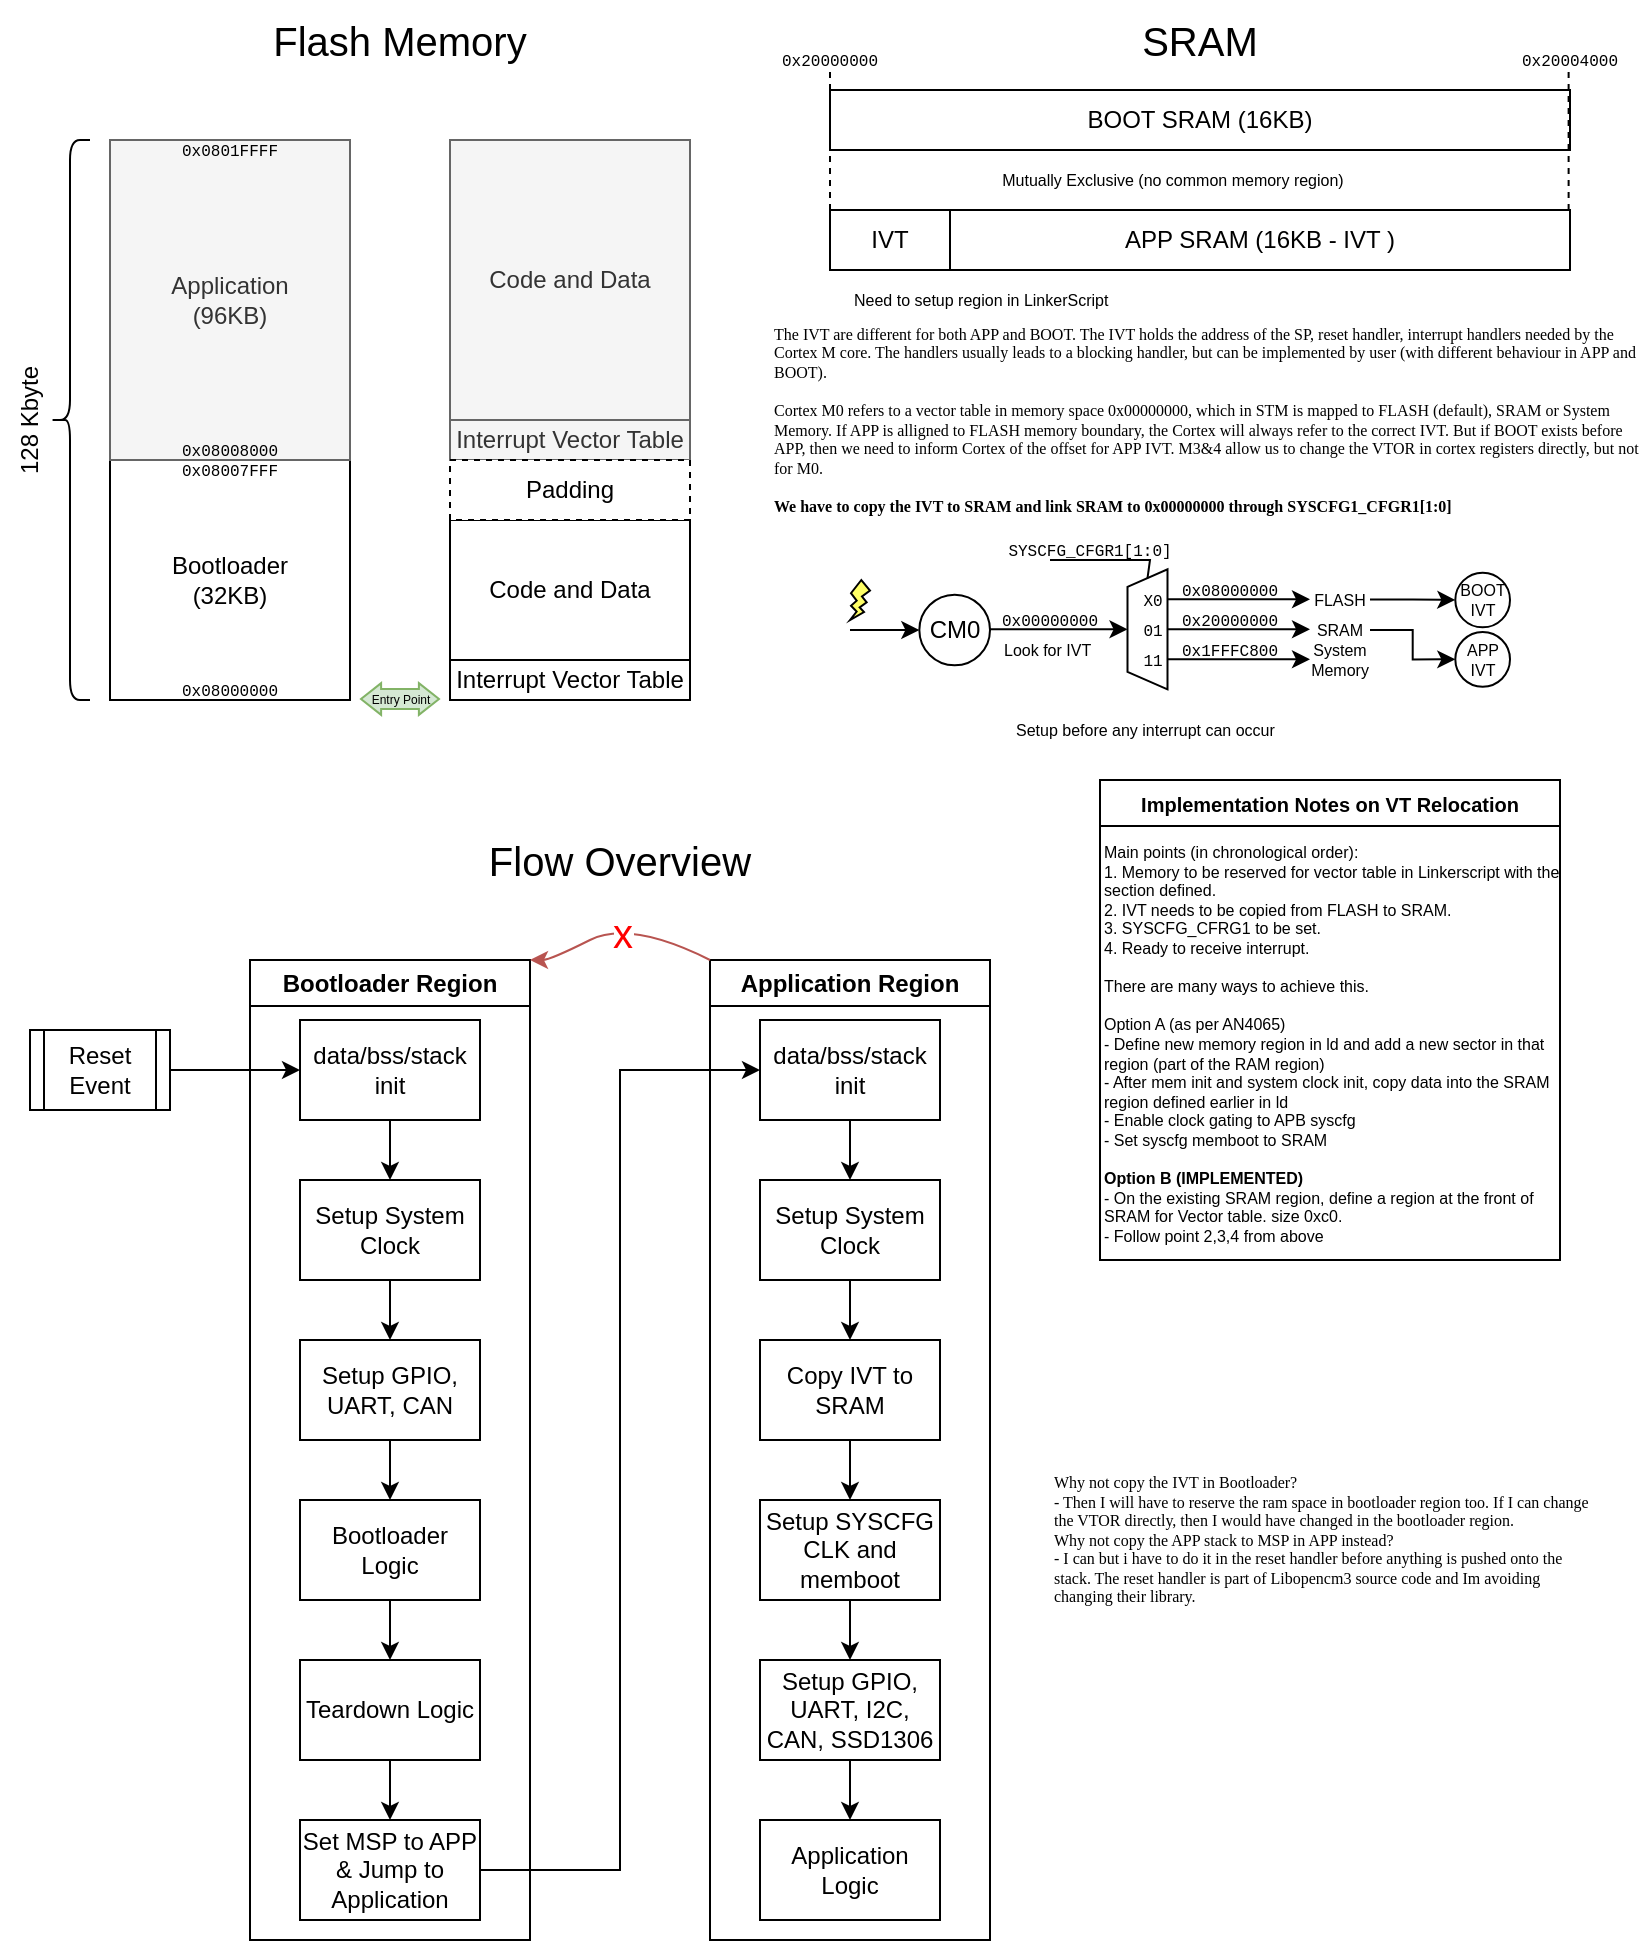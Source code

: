 <mxfile version="22.1.7" type="google" pages="2">
  <diagram name="Page-1" id="L8v-k4GA8zyhKXHsQq-C">
    <mxGraphModel grid="1" page="1" gridSize="10" guides="1" tooltips="1" connect="1" arrows="1" fold="1" pageScale="1" pageWidth="850" pageHeight="1100" math="0" shadow="0">
      <root>
        <mxCell id="0" />
        <mxCell id="1" parent="0" />
        <mxCell id="6ljWVKHkdT2M4jzvHkVH-1" value="Bootloader&lt;br&gt;(32KB)" style="whiteSpace=wrap;html=1;" vertex="1" parent="1">
          <mxGeometry x="80" y="260" width="120" height="120" as="geometry" />
        </mxCell>
        <mxCell id="6ljWVKHkdT2M4jzvHkVH-2" value="Flash Memory" style="text;html=1;strokeColor=none;fillColor=none;align=center;verticalAlign=middle;whiteSpace=wrap;rounded=0;fontSize=20;" vertex="1" parent="1">
          <mxGeometry x="150" y="30" width="150" height="40" as="geometry" />
        </mxCell>
        <mxCell id="6ljWVKHkdT2M4jzvHkVH-3" value="Application&lt;br&gt;(96KB)" style="whiteSpace=wrap;html=1;fillColor=#f5f5f5;fontColor=#333333;strokeColor=#666666;" vertex="1" parent="1">
          <mxGeometry x="80" y="100" width="120" height="160" as="geometry" />
        </mxCell>
        <mxCell id="6ljWVKHkdT2M4jzvHkVH-5" value="0x08000000" style="text;html=1;strokeColor=none;fillColor=none;align=center;verticalAlign=middle;whiteSpace=wrap;rounded=0;fontFamily=Courier New;fontSize=8;" vertex="1" parent="1">
          <mxGeometry x="110" y="360" width="60" height="30" as="geometry" />
        </mxCell>
        <mxCell id="6ljWVKHkdT2M4jzvHkVH-10" value="" style="shape=curlyBracket;whiteSpace=wrap;html=1;rounded=1;labelPosition=left;verticalLabelPosition=middle;align=right;verticalAlign=middle;" vertex="1" parent="1">
          <mxGeometry x="50" y="100" width="20" height="280" as="geometry" />
        </mxCell>
        <mxCell id="6ljWVKHkdT2M4jzvHkVH-9" value="0x0801FFFF" style="text;html=1;strokeColor=none;fillColor=none;align=center;verticalAlign=middle;whiteSpace=wrap;rounded=0;fontFamily=Courier New;fontSize=8;" vertex="1" parent="1">
          <mxGeometry x="110" y="90" width="60" height="30" as="geometry" />
        </mxCell>
        <mxCell id="6ljWVKHkdT2M4jzvHkVH-13" value="128 Kbyte" style="text;html=1;strokeColor=none;fillColor=none;align=center;verticalAlign=middle;whiteSpace=wrap;rounded=0;rotation=-90;" vertex="1" parent="1">
          <mxGeometry x="10" y="225" width="60" height="30" as="geometry" />
        </mxCell>
        <mxCell id="6ljWVKHkdT2M4jzvHkVH-14" value="Interrupt Vector Table" style="whiteSpace=wrap;html=1;fillColor=#f5f5f5;fontColor=#333333;strokeColor=#666666;" vertex="1" parent="1">
          <mxGeometry x="250" y="240" width="120" height="20" as="geometry" />
        </mxCell>
        <mxCell id="6ljWVKHkdT2M4jzvHkVH-15" value="Code and Data" style="whiteSpace=wrap;html=1;fillColor=#f5f5f5;fontColor=#333333;strokeColor=#666666;" vertex="1" parent="1">
          <mxGeometry x="250" y="100" width="120" height="140" as="geometry" />
        </mxCell>
        <mxCell id="6ljWVKHkdT2M4jzvHkVH-16" value="Interrupt Vector Table" style="whiteSpace=wrap;html=1;" vertex="1" parent="1">
          <mxGeometry x="250" y="360" width="120" height="20" as="geometry" />
        </mxCell>
        <mxCell id="6ljWVKHkdT2M4jzvHkVH-17" value="Code and Data" style="whiteSpace=wrap;html=1;" vertex="1" parent="1">
          <mxGeometry x="250" y="290" width="120" height="70" as="geometry" />
        </mxCell>
        <mxCell id="6ljWVKHkdT2M4jzvHkVH-18" value="Padding" style="whiteSpace=wrap;html=1;dashed=1;" vertex="1" parent="1">
          <mxGeometry x="250" y="260" width="120" height="30" as="geometry" />
        </mxCell>
        <mxCell id="6ljWVKHkdT2M4jzvHkVH-19" value="" style="shape=flexArrow;endArrow=classic;html=1;rounded=0;endWidth=4.848;endSize=3.018;fillColor=#d5e8d4;strokeColor=#82b366;startArrow=block;startWidth=4.848;startSize=3.018;" edge="1" parent="1">
          <mxGeometry width="50" height="50" relative="1" as="geometry">
            <mxPoint x="245" y="379.49" as="sourcePoint" />
            <mxPoint x="205" y="379.49" as="targetPoint" />
          </mxGeometry>
        </mxCell>
        <mxCell id="6ljWVKHkdT2M4jzvHkVH-20" value="&lt;font style=&quot;font-size: 6px;&quot;&gt;Entry Point&lt;/font&gt;" style="edgeLabel;html=1;align=center;verticalAlign=middle;resizable=0;points=[];labelBackgroundColor=none;" connectable="0" vertex="1" parent="6ljWVKHkdT2M4jzvHkVH-19">
          <mxGeometry x="0.032" y="-2" relative="1" as="geometry">
            <mxPoint as="offset" />
          </mxGeometry>
        </mxCell>
        <mxCell id="QN8Zc_zHYGFrYNp_f-iq-1" value="0x08007FFF" style="text;html=1;strokeColor=none;fillColor=none;align=center;verticalAlign=middle;whiteSpace=wrap;rounded=0;fontFamily=Courier New;fontSize=8;" vertex="1" parent="1">
          <mxGeometry x="110" y="250" width="60" height="30" as="geometry" />
        </mxCell>
        <mxCell id="QN8Zc_zHYGFrYNp_f-iq-2" value="0x08008000" style="text;html=1;strokeColor=none;fillColor=none;align=center;verticalAlign=middle;whiteSpace=wrap;rounded=0;fontFamily=Courier New;fontSize=8;" vertex="1" parent="1">
          <mxGeometry x="110" y="240" width="60" height="30" as="geometry" />
        </mxCell>
        <mxCell id="QN8Zc_zHYGFrYNp_f-iq-11" value="&lt;font style=&quot;font-size: 8px;&quot;&gt;&lt;font style=&quot;font-size: 8px;&quot;&gt;The IVT are different for both APP and BOOT. The IVT holds the address of the SP, reset handler, interrupt handlers needed by the Cortex M core. The handlers usually leads to a blocking handler, but can be implemented by user (with different behaviour in APP and BOOT).&amp;nbsp;&lt;/font&gt;&lt;br style=&quot;font-size: 8px;&quot;&gt;&lt;br style=&quot;font-size: 8px;&quot;&gt;Cortex M0 refers to a vector table in memory space 0x00000000, which in STM is mapped to FLASH (default), SRAM or System Memory. If APP is alligned to FLASH memory boundary, the Cortex will always refer to the correct IVT. But if BOOT exists before APP, then we need to inform Cortex of the offset for APP IVT. M3&amp;amp;4 allow us to change the VTOR in cortex registers directly, but not for M0.&lt;br style=&quot;font-size: 8px;&quot;&gt;&lt;br style=&quot;font-size: 8px;&quot;&gt;&lt;b style=&quot;font-size: 8px;&quot;&gt;We have to copy the IVT to SRAM and link SRAM to 0x00000000 through SYSCFG1_CFGR1[1:0]&lt;/b&gt;&lt;/font&gt;" style="text;html=1;strokeColor=none;fillColor=none;align=left;verticalAlign=middle;whiteSpace=wrap;rounded=0;fontFamily=Verdana;fontSize=8;" vertex="1" parent="1">
          <mxGeometry x="410" y="190" width="440" height="100" as="geometry" />
        </mxCell>
        <mxCell id="QN8Zc_zHYGFrYNp_f-iq-12" value="BOOT SRAM (16KB)" style="rounded=0;whiteSpace=wrap;html=1;" vertex="1" parent="1">
          <mxGeometry x="440" y="75" width="370" height="30" as="geometry" />
        </mxCell>
        <mxCell id="QN8Zc_zHYGFrYNp_f-iq-13" value="APP SRAM (16KB - IVT )" style="rounded=0;whiteSpace=wrap;html=1;" vertex="1" parent="1">
          <mxGeometry x="500" y="135" width="310" height="30" as="geometry" />
        </mxCell>
        <mxCell id="QN8Zc_zHYGFrYNp_f-iq-15" value="IVT" style="rounded=0;whiteSpace=wrap;html=1;" vertex="1" parent="1">
          <mxGeometry x="440" y="135" width="60" height="30" as="geometry" />
        </mxCell>
        <mxCell id="QN8Zc_zHYGFrYNp_f-iq-18" value="Mutually Exclusive (no common memory region)" style="text;html=1;strokeColor=none;fillColor=none;align=center;verticalAlign=middle;whiteSpace=wrap;rounded=0;fontSize=8;" vertex="1" parent="1">
          <mxGeometry x="480" y="105" width="262.5" height="30" as="geometry" />
        </mxCell>
        <mxCell id="QN8Zc_zHYGFrYNp_f-iq-19" value="" style="shape=image;html=1;verticalAlign=top;verticalLabelPosition=bottom;labelBackgroundColor=#ffffff;imageAspect=0;aspect=fixed;image=https://cdn0.iconfinder.com/data/icons/math-business-icon-set/93/1_9-128.png" vertex="1" parent="1">
          <mxGeometry x="440" y="175" width="10" height="10" as="geometry" />
        </mxCell>
        <mxCell id="QN8Zc_zHYGFrYNp_f-iq-20" value="Need to setup region in LinkerScript" style="text;html=1;strokeColor=none;fillColor=none;align=left;verticalAlign=middle;whiteSpace=wrap;rounded=0;fontSize=8;" vertex="1" parent="1">
          <mxGeometry x="450" y="175" width="170" height="10" as="geometry" />
        </mxCell>
        <mxCell id="QN8Zc_zHYGFrYNp_f-iq-21" value="SRAM" style="text;html=1;strokeColor=none;fillColor=none;align=center;verticalAlign=middle;whiteSpace=wrap;rounded=0;fontSize=20;" vertex="1" parent="1">
          <mxGeometry x="550" y="30" width="150" height="40" as="geometry" />
        </mxCell>
        <mxCell id="QN8Zc_zHYGFrYNp_f-iq-22" value="Flow Overview" style="text;html=1;strokeColor=none;fillColor=none;align=center;verticalAlign=middle;whiteSpace=wrap;rounded=0;fontSize=20;" vertex="1" parent="1">
          <mxGeometry x="260" y="440" width="150" height="40" as="geometry" />
        </mxCell>
        <mxCell id="QN8Zc_zHYGFrYNp_f-iq-23" value="" style="endArrow=none;dashed=1;html=1;rounded=0;exitX=0;exitY=0;exitDx=0;exitDy=0;" edge="1" parent="1" source="QN8Zc_zHYGFrYNp_f-iq-15">
          <mxGeometry width="50" height="50" relative="1" as="geometry">
            <mxPoint x="410" y="55" as="sourcePoint" />
            <mxPoint x="440" y="65" as="targetPoint" />
          </mxGeometry>
        </mxCell>
        <mxCell id="QN8Zc_zHYGFrYNp_f-iq-24" value="" style="endArrow=none;dashed=1;html=1;rounded=0;exitX=0;exitY=0;exitDx=0;exitDy=0;" edge="1" parent="1">
          <mxGeometry width="50" height="50" relative="1" as="geometry">
            <mxPoint x="809.31" y="135" as="sourcePoint" />
            <mxPoint x="809.31" y="65" as="targetPoint" />
          </mxGeometry>
        </mxCell>
        <mxCell id="QN8Zc_zHYGFrYNp_f-iq-25" value="0x20000000" style="text;html=1;strokeColor=none;fillColor=none;align=center;verticalAlign=middle;whiteSpace=wrap;rounded=0;fontFamily=Courier New;fontSize=8;" vertex="1" parent="1">
          <mxGeometry x="410" y="45" width="60" height="30" as="geometry" />
        </mxCell>
        <mxCell id="QN8Zc_zHYGFrYNp_f-iq-26" value="0x20004000" style="text;html=1;strokeColor=none;fillColor=none;align=center;verticalAlign=middle;whiteSpace=wrap;rounded=0;fontFamily=Courier New;fontSize=8;" vertex="1" parent="1">
          <mxGeometry x="780" y="45" width="60" height="30" as="geometry" />
        </mxCell>
        <mxCell id="QN8Zc_zHYGFrYNp_f-iq-27" value="" style="shape=trapezoid;perimeter=trapezoidPerimeter;whiteSpace=wrap;html=1;fixedSize=1;rotation=90;direction=west;size=8.75;" vertex="1" parent="1">
          <mxGeometry x="568.75" y="334.67" width="60" height="20" as="geometry" />
        </mxCell>
        <mxCell id="QN8Zc_zHYGFrYNp_f-iq-32" value="" style="endArrow=none;html=1;rounded=0;entryX=0.25;entryY=1;entryDx=0;entryDy=0;startArrow=classic;startFill=1;endFill=0;" edge="1" parent="1" target="QN8Zc_zHYGFrYNp_f-iq-27">
          <mxGeometry width="50" height="50" relative="1" as="geometry">
            <mxPoint x="680" y="359.67" as="sourcePoint" />
            <mxPoint x="543.75" y="309.67" as="targetPoint" />
          </mxGeometry>
        </mxCell>
        <mxCell id="QN8Zc_zHYGFrYNp_f-iq-33" value="" style="endArrow=none;html=1;rounded=0;entryX=0.5;entryY=1;entryDx=0;entryDy=0;startArrow=classic;startFill=1;endFill=0;" edge="1" parent="1" target="QN8Zc_zHYGFrYNp_f-iq-27">
          <mxGeometry width="50" height="50" relative="1" as="geometry">
            <mxPoint x="680" y="344.67" as="sourcePoint" />
            <mxPoint x="588.75" y="349.67" as="targetPoint" />
          </mxGeometry>
        </mxCell>
        <mxCell id="QN8Zc_zHYGFrYNp_f-iq-34" value="" style="endArrow=none;html=1;rounded=0;entryX=0.75;entryY=1;entryDx=0;entryDy=0;startArrow=classic;startFill=1;endFill=0;" edge="1" parent="1" target="QN8Zc_zHYGFrYNp_f-iq-27">
          <mxGeometry width="50" height="50" relative="1" as="geometry">
            <mxPoint x="680" y="329.67" as="sourcePoint" />
            <mxPoint x="573.75" y="359.67" as="targetPoint" />
          </mxGeometry>
        </mxCell>
        <mxCell id="QN8Zc_zHYGFrYNp_f-iq-35" value="" style="endArrow=none;html=1;rounded=0;startArrow=classic;startFill=1;endFill=0;exitX=0.5;exitY=0;exitDx=0;exitDy=0;" edge="1" parent="1" source="QN8Zc_zHYGFrYNp_f-iq-27">
          <mxGeometry width="50" height="50" relative="1" as="geometry">
            <mxPoint x="581" y="344.57" as="sourcePoint" />
            <mxPoint x="520" y="344.67" as="targetPoint" />
          </mxGeometry>
        </mxCell>
        <mxCell id="QN8Zc_zHYGFrYNp_f-iq-36" value="0x00000000" style="text;html=1;strokeColor=none;fillColor=none;align=center;verticalAlign=middle;whiteSpace=wrap;rounded=0;fontFamily=Courier New;fontSize=8;" vertex="1" parent="1">
          <mxGeometry x="520" y="334.67" width="60" height="10" as="geometry" />
        </mxCell>
        <mxCell id="QN8Zc_zHYGFrYNp_f-iq-40" value="0x08000000" style="text;html=1;strokeColor=none;fillColor=none;align=center;verticalAlign=middle;whiteSpace=wrap;rounded=0;fontFamily=Courier New;fontSize=8;" vertex="1" parent="1">
          <mxGeometry x="610" y="320" width="60" height="10" as="geometry" />
        </mxCell>
        <mxCell id="QN8Zc_zHYGFrYNp_f-iq-41" value="0x20000000" style="text;html=1;strokeColor=none;fillColor=none;align=center;verticalAlign=middle;whiteSpace=wrap;rounded=0;fontFamily=Courier New;fontSize=8;" vertex="1" parent="1">
          <mxGeometry x="610" y="334.67" width="60" height="10" as="geometry" />
        </mxCell>
        <mxCell id="QN8Zc_zHYGFrYNp_f-iq-42" value="0x1FFFC800" style="text;html=1;strokeColor=none;fillColor=none;align=center;verticalAlign=middle;whiteSpace=wrap;rounded=0;fontFamily=Courier New;fontSize=8;" vertex="1" parent="1">
          <mxGeometry x="610" y="350" width="60" height="10" as="geometry" />
        </mxCell>
        <mxCell id="QN8Zc_zHYGFrYNp_f-iq-61" style="edgeStyle=orthogonalEdgeStyle;rounded=0;orthogonalLoop=1;jettySize=auto;html=1;entryX=0;entryY=0.5;entryDx=0;entryDy=0;" edge="1" parent="1" source="QN8Zc_zHYGFrYNp_f-iq-43" target="QN8Zc_zHYGFrYNp_f-iq-64">
          <mxGeometry relative="1" as="geometry">
            <mxPoint x="730" y="330" as="targetPoint" />
          </mxGeometry>
        </mxCell>
        <mxCell id="QN8Zc_zHYGFrYNp_f-iq-43" value="FLASH" style="text;html=1;strokeColor=none;fillColor=none;align=center;verticalAlign=middle;whiteSpace=wrap;rounded=0;fontSize=8;" vertex="1" parent="1">
          <mxGeometry x="680" y="324.67" width="30" height="10" as="geometry" />
        </mxCell>
        <mxCell id="QN8Zc_zHYGFrYNp_f-iq-66" style="edgeStyle=orthogonalEdgeStyle;rounded=0;orthogonalLoop=1;jettySize=auto;html=1;entryX=0;entryY=0.5;entryDx=0;entryDy=0;" edge="1" parent="1" source="QN8Zc_zHYGFrYNp_f-iq-44" target="QN8Zc_zHYGFrYNp_f-iq-65">
          <mxGeometry relative="1" as="geometry" />
        </mxCell>
        <mxCell id="QN8Zc_zHYGFrYNp_f-iq-44" value="SRAM" style="text;html=1;strokeColor=none;fillColor=none;align=center;verticalAlign=middle;whiteSpace=wrap;rounded=0;fontSize=8;" vertex="1" parent="1">
          <mxGeometry x="680" y="340" width="30" height="10" as="geometry" />
        </mxCell>
        <mxCell id="QN8Zc_zHYGFrYNp_f-iq-45" value="System Memory" style="text;html=1;strokeColor=none;fillColor=none;align=center;verticalAlign=middle;whiteSpace=wrap;rounded=0;fontSize=8;" vertex="1" parent="1">
          <mxGeometry x="680" y="354.67" width="30" height="10" as="geometry" />
        </mxCell>
        <mxCell id="QN8Zc_zHYGFrYNp_f-iq-46" value="" style="endArrow=none;html=1;rounded=0;entryX=1;entryY=0.5;entryDx=0;entryDy=0;" edge="1" parent="1" target="QN8Zc_zHYGFrYNp_f-iq-27">
          <mxGeometry width="50" height="50" relative="1" as="geometry">
            <mxPoint x="550" y="310" as="sourcePoint" />
            <mxPoint x="570" y="380" as="targetPoint" />
            <Array as="points">
              <mxPoint x="600" y="310" />
            </Array>
          </mxGeometry>
        </mxCell>
        <mxCell id="QN8Zc_zHYGFrYNp_f-iq-47" value="SYSCFG_CFGR1[1:0]" style="text;html=1;strokeColor=none;fillColor=none;align=center;verticalAlign=middle;whiteSpace=wrap;rounded=0;fontFamily=Courier New;fontSize=8;" vertex="1" parent="1">
          <mxGeometry x="540" y="300" width="60" height="10" as="geometry" />
        </mxCell>
        <mxCell id="QN8Zc_zHYGFrYNp_f-iq-48" value="X0" style="text;html=1;strokeColor=none;fillColor=none;align=center;verticalAlign=middle;whiteSpace=wrap;rounded=0;fontFamily=Courier New;fontSize=8;" vertex="1" parent="1">
          <mxGeometry x="593.13" y="324.67" width="16.87" height="10" as="geometry" />
        </mxCell>
        <mxCell id="QN8Zc_zHYGFrYNp_f-iq-49" value="01" style="text;html=1;strokeColor=none;fillColor=none;align=center;verticalAlign=middle;whiteSpace=wrap;rounded=0;fontFamily=Courier New;fontSize=8;" vertex="1" parent="1">
          <mxGeometry x="593.13" y="339.67" width="16.87" height="10" as="geometry" />
        </mxCell>
        <mxCell id="QN8Zc_zHYGFrYNp_f-iq-50" value="11" style="text;html=1;strokeColor=none;fillColor=none;align=center;verticalAlign=middle;whiteSpace=wrap;rounded=0;fontFamily=Courier New;fontSize=8;" vertex="1" parent="1">
          <mxGeometry x="593.13" y="354.67" width="16.87" height="10" as="geometry" />
        </mxCell>
        <mxCell id="QN8Zc_zHYGFrYNp_f-iq-51" value="CM0" style="ellipse;whiteSpace=wrap;html=1;aspect=fixed;" vertex="1" parent="1">
          <mxGeometry x="484.67" y="327.33" width="35.33" height="35.33" as="geometry" />
        </mxCell>
        <mxCell id="QN8Zc_zHYGFrYNp_f-iq-52" value="" style="endArrow=classic;html=1;rounded=0;entryX=0;entryY=0.5;entryDx=0;entryDy=0;" edge="1" parent="1" target="QN8Zc_zHYGFrYNp_f-iq-51">
          <mxGeometry width="50" height="50" relative="1" as="geometry">
            <mxPoint x="450" y="345" as="sourcePoint" />
            <mxPoint x="460" y="327.33" as="targetPoint" />
          </mxGeometry>
        </mxCell>
        <mxCell id="QN8Zc_zHYGFrYNp_f-iq-53" value="" style="verticalLabelPosition=bottom;verticalAlign=top;html=1;shape=mxgraph.basic.flash;fillColor=#FFFF66;" vertex="1" parent="1">
          <mxGeometry x="450" y="320" width="10" height="20" as="geometry" />
        </mxCell>
        <mxCell id="QN8Zc_zHYGFrYNp_f-iq-54" value="Look for IVT" style="text;html=1;strokeColor=none;fillColor=none;align=left;verticalAlign=middle;whiteSpace=wrap;rounded=0;fontSize=8;" vertex="1" parent="1">
          <mxGeometry x="525" y="349.67" width="50" height="10" as="geometry" />
        </mxCell>
        <mxCell id="QN8Zc_zHYGFrYNp_f-iq-64" value="BOOT&lt;br style=&quot;font-size: 8px;&quot;&gt;IVT" style="ellipse;whiteSpace=wrap;html=1;aspect=fixed;fontSize=8;" vertex="1" parent="1">
          <mxGeometry x="752.66" y="316.33" width="27.34" height="27.34" as="geometry" />
        </mxCell>
        <mxCell id="QN8Zc_zHYGFrYNp_f-iq-65" value="APP&lt;br style=&quot;font-size: 8px;&quot;&gt;IVT" style="ellipse;whiteSpace=wrap;html=1;aspect=fixed;fontSize=8;" vertex="1" parent="1">
          <mxGeometry x="752.66" y="346" width="27.34" height="27.34" as="geometry" />
        </mxCell>
        <mxCell id="QN8Zc_zHYGFrYNp_f-iq-68" value="" style="shape=image;html=1;verticalAlign=top;verticalLabelPosition=bottom;labelBackgroundColor=#ffffff;imageAspect=0;aspect=fixed;image=https://cdn0.iconfinder.com/data/icons/math-business-icon-set/93/1_9-128.png" vertex="1" parent="1">
          <mxGeometry x="521.25" y="390" width="10" height="10" as="geometry" />
        </mxCell>
        <mxCell id="QN8Zc_zHYGFrYNp_f-iq-69" value="Setup before any interrupt can occur" style="text;html=1;strokeColor=none;fillColor=none;align=left;verticalAlign=middle;whiteSpace=wrap;rounded=0;fontSize=8;" vertex="1" parent="1">
          <mxGeometry x="531.25" y="390" width="198.75" height="10" as="geometry" />
        </mxCell>
        <mxCell id="QN8Zc_zHYGFrYNp_f-iq-117" style="edgeStyle=orthogonalEdgeStyle;rounded=0;orthogonalLoop=1;jettySize=auto;html=1;entryX=0;entryY=0.5;entryDx=0;entryDy=0;exitX=1;exitY=0.5;exitDx=0;exitDy=0;" edge="1" parent="1" source="QN8Zc_zHYGFrYNp_f-iq-70" target="QN8Zc_zHYGFrYNp_f-iq-111">
          <mxGeometry relative="1" as="geometry">
            <Array as="points">
              <mxPoint x="110" y="565" />
            </Array>
          </mxGeometry>
        </mxCell>
        <mxCell id="QN8Zc_zHYGFrYNp_f-iq-70" value="Reset Event" style="shape=process;whiteSpace=wrap;html=1;backgroundOutline=1;" vertex="1" parent="1">
          <mxGeometry x="40" y="545" width="70" height="40" as="geometry" />
        </mxCell>
        <mxCell id="QN8Zc_zHYGFrYNp_f-iq-71" value="Bootloader Region" style="swimlane;whiteSpace=wrap;html=1;" vertex="1" parent="1">
          <mxGeometry x="150" y="510" width="140" height="490" as="geometry">
            <mxRectangle x="230" y="500" width="150" height="30" as="alternateBounds" />
          </mxGeometry>
        </mxCell>
        <mxCell id="QN8Zc_zHYGFrYNp_f-iq-78" style="edgeStyle=orthogonalEdgeStyle;rounded=0;orthogonalLoop=1;jettySize=auto;html=1;entryX=0.5;entryY=0;entryDx=0;entryDy=0;" edge="1" parent="QN8Zc_zHYGFrYNp_f-iq-71" source="QN8Zc_zHYGFrYNp_f-iq-73" target="QN8Zc_zHYGFrYNp_f-iq-74">
          <mxGeometry relative="1" as="geometry" />
        </mxCell>
        <mxCell id="QN8Zc_zHYGFrYNp_f-iq-73" value="Setup System Clock" style="rounded=0;whiteSpace=wrap;html=1;" vertex="1" parent="QN8Zc_zHYGFrYNp_f-iq-71">
          <mxGeometry x="25" y="110" width="90" height="50" as="geometry" />
        </mxCell>
        <mxCell id="QN8Zc_zHYGFrYNp_f-iq-79" style="edgeStyle=orthogonalEdgeStyle;rounded=0;orthogonalLoop=1;jettySize=auto;html=1;entryX=0.5;entryY=0;entryDx=0;entryDy=0;" edge="1" parent="QN8Zc_zHYGFrYNp_f-iq-71" source="QN8Zc_zHYGFrYNp_f-iq-74" target="QN8Zc_zHYGFrYNp_f-iq-75">
          <mxGeometry relative="1" as="geometry" />
        </mxCell>
        <mxCell id="QN8Zc_zHYGFrYNp_f-iq-74" value="Setup GPIO, UART, CAN" style="rounded=0;whiteSpace=wrap;html=1;" vertex="1" parent="QN8Zc_zHYGFrYNp_f-iq-71">
          <mxGeometry x="25" y="190" width="90" height="50" as="geometry" />
        </mxCell>
        <mxCell id="QN8Zc_zHYGFrYNp_f-iq-80" style="edgeStyle=orthogonalEdgeStyle;rounded=0;orthogonalLoop=1;jettySize=auto;html=1;entryX=0.5;entryY=0;entryDx=0;entryDy=0;" edge="1" parent="QN8Zc_zHYGFrYNp_f-iq-71" source="QN8Zc_zHYGFrYNp_f-iq-75" target="QN8Zc_zHYGFrYNp_f-iq-76">
          <mxGeometry relative="1" as="geometry" />
        </mxCell>
        <mxCell id="QN8Zc_zHYGFrYNp_f-iq-75" value="Bootloader Logic" style="rounded=0;whiteSpace=wrap;html=1;" vertex="1" parent="QN8Zc_zHYGFrYNp_f-iq-71">
          <mxGeometry x="25" y="270" width="90" height="50" as="geometry" />
        </mxCell>
        <mxCell id="QN8Zc_zHYGFrYNp_f-iq-81" style="edgeStyle=orthogonalEdgeStyle;rounded=0;orthogonalLoop=1;jettySize=auto;html=1;" edge="1" parent="QN8Zc_zHYGFrYNp_f-iq-71" source="QN8Zc_zHYGFrYNp_f-iq-76" target="QN8Zc_zHYGFrYNp_f-iq-77">
          <mxGeometry relative="1" as="geometry" />
        </mxCell>
        <mxCell id="QN8Zc_zHYGFrYNp_f-iq-76" value="Teardown Logic" style="rounded=0;whiteSpace=wrap;html=1;" vertex="1" parent="QN8Zc_zHYGFrYNp_f-iq-71">
          <mxGeometry x="25" y="350" width="90" height="50" as="geometry" />
        </mxCell>
        <mxCell id="QN8Zc_zHYGFrYNp_f-iq-77" value="Set MSP to APP &amp;amp; Jump to Application" style="rounded=0;whiteSpace=wrap;html=1;" vertex="1" parent="QN8Zc_zHYGFrYNp_f-iq-71">
          <mxGeometry x="25" y="430" width="90" height="50" as="geometry" />
        </mxCell>
        <mxCell id="QN8Zc_zHYGFrYNp_f-iq-112" style="edgeStyle=orthogonalEdgeStyle;rounded=0;orthogonalLoop=1;jettySize=auto;html=1;entryX=0.5;entryY=0;entryDx=0;entryDy=0;" edge="1" parent="QN8Zc_zHYGFrYNp_f-iq-71" source="QN8Zc_zHYGFrYNp_f-iq-111" target="QN8Zc_zHYGFrYNp_f-iq-73">
          <mxGeometry relative="1" as="geometry" />
        </mxCell>
        <mxCell id="QN8Zc_zHYGFrYNp_f-iq-111" value="data/bss/stack init" style="rounded=0;whiteSpace=wrap;html=1;" vertex="1" parent="QN8Zc_zHYGFrYNp_f-iq-71">
          <mxGeometry x="25" y="30" width="90" height="50" as="geometry" />
        </mxCell>
        <mxCell id="QN8Zc_zHYGFrYNp_f-iq-84" value="Application Region" style="swimlane;whiteSpace=wrap;html=1;" vertex="1" parent="1">
          <mxGeometry x="380" y="510" width="140" height="490" as="geometry">
            <mxRectangle x="460" y="500" width="150" height="30" as="alternateBounds" />
          </mxGeometry>
        </mxCell>
        <mxCell id="QN8Zc_zHYGFrYNp_f-iq-97" style="edgeStyle=orthogonalEdgeStyle;rounded=0;orthogonalLoop=1;jettySize=auto;html=1;entryX=0.5;entryY=0;entryDx=0;entryDy=0;" edge="1" parent="QN8Zc_zHYGFrYNp_f-iq-84" source="QN8Zc_zHYGFrYNp_f-iq-86" target="QN8Zc_zHYGFrYNp_f-iq-96">
          <mxGeometry relative="1" as="geometry" />
        </mxCell>
        <mxCell id="QN8Zc_zHYGFrYNp_f-iq-86" value="Setup System Clock" style="rounded=0;whiteSpace=wrap;html=1;" vertex="1" parent="QN8Zc_zHYGFrYNp_f-iq-84">
          <mxGeometry x="25" y="110" width="90" height="50" as="geometry" />
        </mxCell>
        <mxCell id="QN8Zc_zHYGFrYNp_f-iq-87" style="edgeStyle=orthogonalEdgeStyle;rounded=0;orthogonalLoop=1;jettySize=auto;html=1;entryX=0.5;entryY=0;entryDx=0;entryDy=0;" edge="1" parent="QN8Zc_zHYGFrYNp_f-iq-84" source="QN8Zc_zHYGFrYNp_f-iq-88" target="QN8Zc_zHYGFrYNp_f-iq-90">
          <mxGeometry relative="1" as="geometry" />
        </mxCell>
        <mxCell id="QN8Zc_zHYGFrYNp_f-iq-88" value="Setup GPIO, UART, I2C, CAN, SSD1306" style="rounded=0;whiteSpace=wrap;html=1;" vertex="1" parent="QN8Zc_zHYGFrYNp_f-iq-84">
          <mxGeometry x="25" y="350" width="90" height="50" as="geometry" />
        </mxCell>
        <mxCell id="QN8Zc_zHYGFrYNp_f-iq-90" value="Application Logic" style="rounded=0;whiteSpace=wrap;html=1;" vertex="1" parent="QN8Zc_zHYGFrYNp_f-iq-84">
          <mxGeometry x="25" y="430" width="90" height="50" as="geometry" />
        </mxCell>
        <mxCell id="QN8Zc_zHYGFrYNp_f-iq-95" style="edgeStyle=orthogonalEdgeStyle;rounded=0;orthogonalLoop=1;jettySize=auto;html=1;entryX=0.5;entryY=0;entryDx=0;entryDy=0;" edge="1" parent="QN8Zc_zHYGFrYNp_f-iq-84" source="QN8Zc_zHYGFrYNp_f-iq-94" target="QN8Zc_zHYGFrYNp_f-iq-88">
          <mxGeometry relative="1" as="geometry" />
        </mxCell>
        <mxCell id="QN8Zc_zHYGFrYNp_f-iq-94" value="Setup SYSCFG CLK and memboot" style="rounded=0;whiteSpace=wrap;html=1;" vertex="1" parent="QN8Zc_zHYGFrYNp_f-iq-84">
          <mxGeometry x="25" y="270" width="90" height="50" as="geometry" />
        </mxCell>
        <mxCell id="QN8Zc_zHYGFrYNp_f-iq-98" style="edgeStyle=orthogonalEdgeStyle;rounded=0;orthogonalLoop=1;jettySize=auto;html=1;" edge="1" parent="QN8Zc_zHYGFrYNp_f-iq-84" source="QN8Zc_zHYGFrYNp_f-iq-96" target="QN8Zc_zHYGFrYNp_f-iq-94">
          <mxGeometry relative="1" as="geometry" />
        </mxCell>
        <mxCell id="QN8Zc_zHYGFrYNp_f-iq-96" value="Copy IVT to SRAM" style="rounded=0;whiteSpace=wrap;html=1;" vertex="1" parent="QN8Zc_zHYGFrYNp_f-iq-84">
          <mxGeometry x="25" y="190" width="90" height="50" as="geometry" />
        </mxCell>
        <mxCell id="QN8Zc_zHYGFrYNp_f-iq-114" style="edgeStyle=orthogonalEdgeStyle;rounded=0;orthogonalLoop=1;jettySize=auto;html=1;entryX=0.5;entryY=0;entryDx=0;entryDy=0;" edge="1" parent="QN8Zc_zHYGFrYNp_f-iq-84" source="QN8Zc_zHYGFrYNp_f-iq-113" target="QN8Zc_zHYGFrYNp_f-iq-86">
          <mxGeometry relative="1" as="geometry" />
        </mxCell>
        <mxCell id="QN8Zc_zHYGFrYNp_f-iq-113" value="data/bss/stack init" style="rounded=0;whiteSpace=wrap;html=1;" vertex="1" parent="QN8Zc_zHYGFrYNp_f-iq-84">
          <mxGeometry x="25" y="30" width="90" height="50" as="geometry" />
        </mxCell>
        <mxCell id="QN8Zc_zHYGFrYNp_f-iq-99" style="edgeStyle=orthogonalEdgeStyle;rounded=0;orthogonalLoop=1;jettySize=auto;html=1;entryX=0;entryY=0.5;entryDx=0;entryDy=0;" edge="1" parent="1" source="QN8Zc_zHYGFrYNp_f-iq-77" target="QN8Zc_zHYGFrYNp_f-iq-113">
          <mxGeometry relative="1" as="geometry" />
        </mxCell>
        <mxCell id="QN8Zc_zHYGFrYNp_f-iq-124" value="" style="curved=1;endArrow=classic;html=1;rounded=0;entryX=1;entryY=0;entryDx=0;entryDy=0;fillColor=#f8cecc;strokeColor=#b85450;" edge="1" parent="1">
          <mxGeometry width="50" height="50" relative="1" as="geometry">
            <mxPoint x="380" y="510" as="sourcePoint" />
            <mxPoint x="290" y="510" as="targetPoint" />
            <Array as="points">
              <mxPoint x="340" y="490" />
              <mxPoint x="300" y="510" />
            </Array>
          </mxGeometry>
        </mxCell>
        <mxCell id="QN8Zc_zHYGFrYNp_f-iq-128" value="&lt;font style=&quot;font-size: 20px;&quot;&gt;x&lt;/font&gt;" style="edgeLabel;html=1;align=center;verticalAlign=middle;resizable=0;points=[];fontColor=#FF0000;" vertex="1" connectable="0" parent="QN8Zc_zHYGFrYNp_f-iq-124">
          <mxGeometry x="0.034" y="3" relative="1" as="geometry">
            <mxPoint as="offset" />
          </mxGeometry>
        </mxCell>
        <mxCell id="QN8Zc_zHYGFrYNp_f-iq-129" value="Implementation Notes on VT Relocation" style="swimlane;whiteSpace=wrap;html=1;fontSize=10;" vertex="1" parent="1">
          <mxGeometry x="575" y="420" width="230" height="240" as="geometry">
            <mxRectangle x="610" y="420" width="230" height="30" as="alternateBounds" />
          </mxGeometry>
        </mxCell>
        <mxCell id="QN8Zc_zHYGFrYNp_f-iq-130" value="Main points (in chronological order):&lt;br&gt;1. Memory to be reserved for vector table in Linkerscript with the section defined.&amp;nbsp;&lt;br&gt;2. IVT needs to be copied from FLASH to SRAM.&lt;br&gt;3. SYSCFG_CFRG1 to be set.&amp;nbsp;&lt;br&gt;4. Ready to receive interrupt.&lt;br&gt;&lt;br&gt;There are many ways to achieve this.&lt;br&gt;&lt;br&gt;Option A (as per AN4065)&lt;br&gt;- Define new memory region in ld and add a new sector in that region (part of the RAM region)&lt;br&gt;- After mem init and system clock init, copy data into the SRAM region defined earlier in ld&lt;br&gt;- Enable clock gating to APB syscfg&lt;br&gt;- Set syscfg memboot to SRAM&lt;br&gt;&lt;br&gt;&lt;b&gt;Option B (IMPLEMENTED)&lt;br&gt;&lt;/b&gt;- On the existing SRAM region, define a region at the front of SRAM for Vector table. size 0xc0.&lt;br&gt;- Follow point 2,3,4 from above" style="text;html=1;strokeColor=none;fillColor=none;align=left;verticalAlign=top;whiteSpace=wrap;rounded=0;fontSize=8;" vertex="1" parent="QN8Zc_zHYGFrYNp_f-iq-129">
          <mxGeometry y="25" width="230" height="215" as="geometry" />
        </mxCell>
        <mxCell id="QN8Zc_zHYGFrYNp_f-iq-144" value="Why not copy the IVT in Bootloader?&lt;br&gt;- Then I will have to reserve the ram space in bootloader region too. If I can change the VTOR directly, then I would have changed in the bootloader region.&amp;nbsp;&lt;br&gt;Why not copy the APP stack to MSP in APP instead?&lt;br&gt;- I can but i have to do it in the reset handler before anything is pushed onto the stack. The reset handler is part of Libopencm3 source code and Im avoiding changing their library." style="text;html=1;strokeColor=none;fillColor=none;align=left;verticalAlign=middle;whiteSpace=wrap;rounded=0;fontFamily=Verdana;fontSize=8;" vertex="1" parent="1">
          <mxGeometry x="550" y="740" width="275" height="120" as="geometry" />
        </mxCell>
      </root>
    </mxGraphModel>
  </diagram>
  <diagram id="HCrM1j1eoFrxenF8RPO0" name="Page-2">
    <mxGraphModel grid="1" page="1" gridSize="10" guides="1" tooltips="1" connect="1" arrows="1" fold="1" pageScale="1" pageWidth="850" pageHeight="1100" math="0" shadow="0">
      <root>
        <mxCell id="0" />
        <mxCell id="1" parent="0" />
      </root>
    </mxGraphModel>
  </diagram>
</mxfile>
